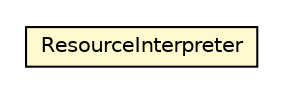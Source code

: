 #!/usr/local/bin/dot
#
# Class diagram 
# Generated by UMLGraph version R5_6-24-gf6e263 (http://www.umlgraph.org/)
#

digraph G {
	edge [fontname="Helvetica",fontsize=10,labelfontname="Helvetica",labelfontsize=10];
	node [fontname="Helvetica",fontsize=10,shape=plaintext];
	nodesep=0.25;
	ranksep=0.5;
	// org.universAAL.tools.logmonitor.rdfvis.ResourceInterpreter
	c93542 [label=<<table title="org.universAAL.tools.logmonitor.rdfvis.ResourceInterpreter" border="0" cellborder="1" cellspacing="0" cellpadding="2" port="p" bgcolor="lemonChiffon" href="./ResourceInterpreter.html">
		<tr><td><table border="0" cellspacing="0" cellpadding="1">
<tr><td align="center" balign="center"> ResourceInterpreter </td></tr>
		</table></td></tr>
		</table>>, URL="./ResourceInterpreter.html", fontname="Helvetica", fontcolor="black", fontsize=10.0];
}

